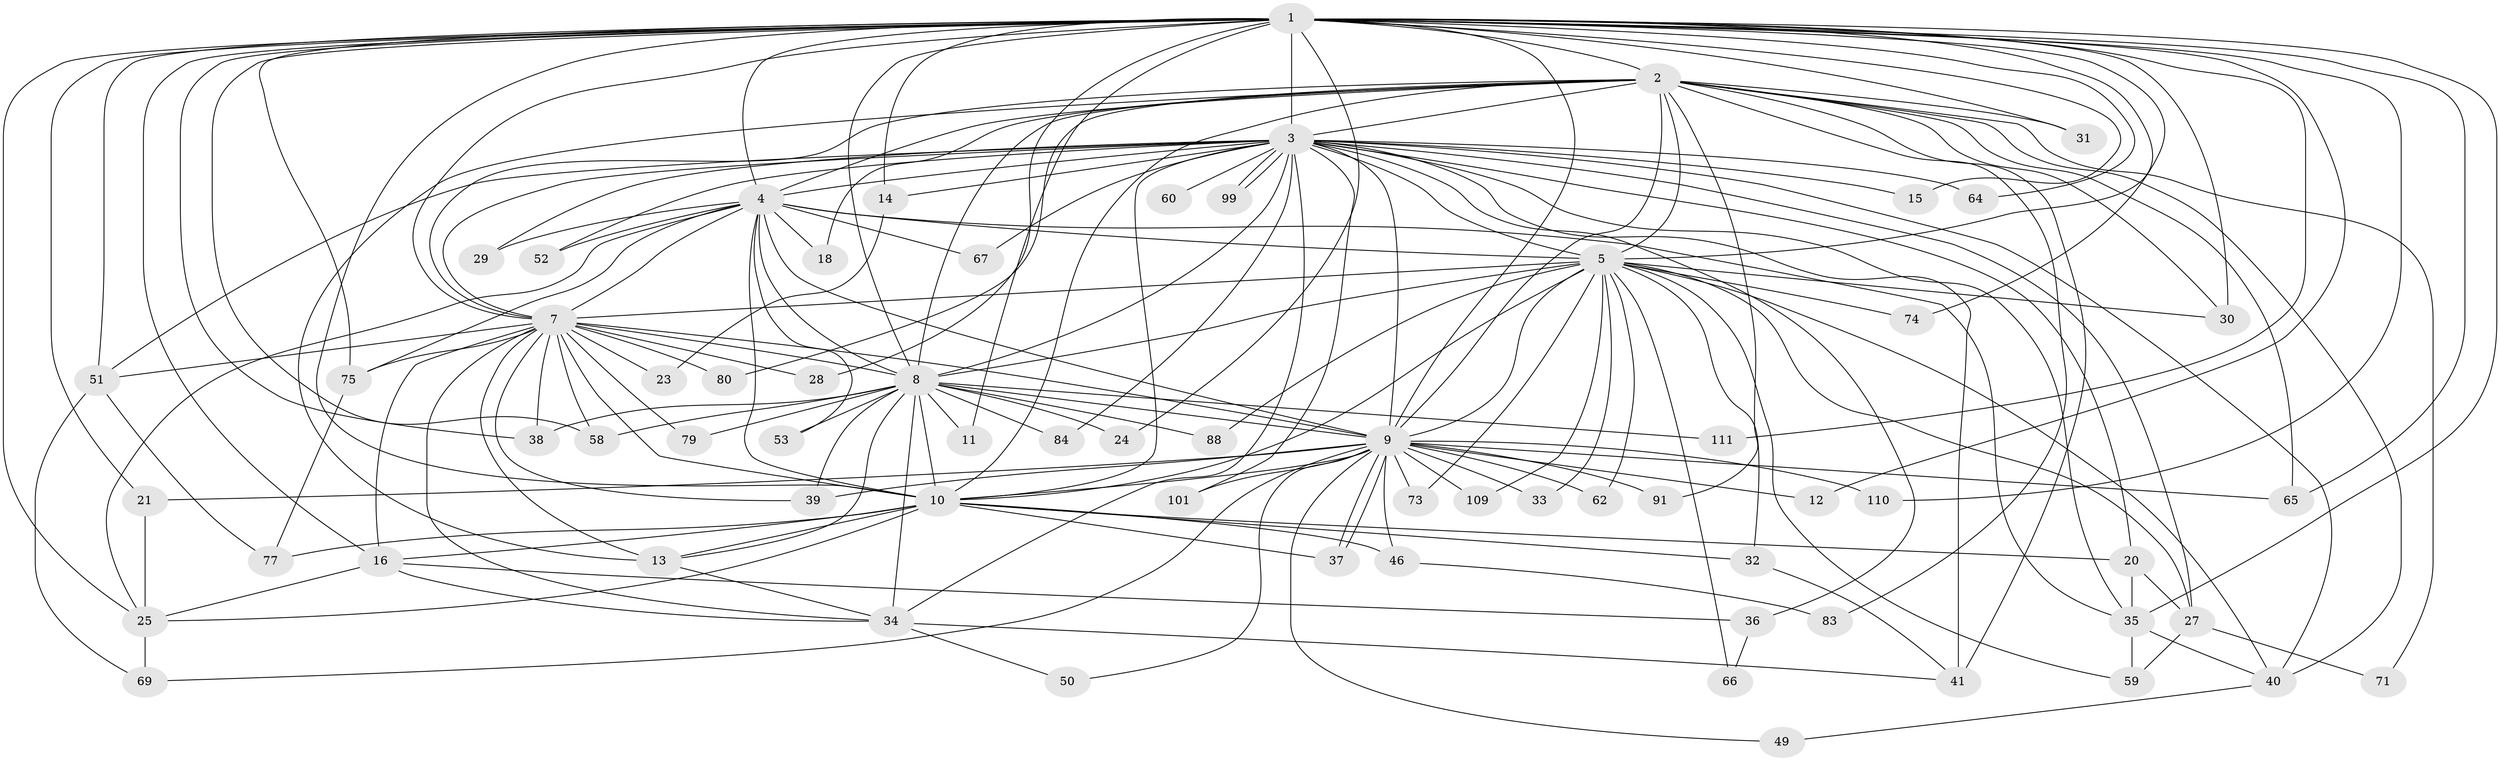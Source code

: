 // original degree distribution, {31: 0.008849557522123894, 21: 0.017699115044247787, 22: 0.02654867256637168, 20: 0.008849557522123894, 26: 0.017699115044247787, 18: 0.008849557522123894, 2: 0.5398230088495575, 4: 0.061946902654867256, 3: 0.23893805309734514, 6: 0.017699115044247787, 5: 0.05309734513274336}
// Generated by graph-tools (version 1.1) at 2025/17/03/04/25 18:17:28]
// undirected, 67 vertices, 178 edges
graph export_dot {
graph [start="1"]
  node [color=gray90,style=filled];
  1;
  2 [super="+17+54+42"];
  3 [super="+6"];
  4 [super="+70"];
  5;
  7 [super="+48"];
  8;
  9 [super="+45"];
  10 [super="+76+19+82"];
  11;
  12;
  13 [super="+22"];
  14;
  15;
  16 [super="+93"];
  18;
  20;
  21;
  23;
  24;
  25 [super="+56+26"];
  27 [super="+68"];
  28;
  29;
  30 [super="+95"];
  31;
  32;
  33;
  34 [super="+44+57+86"];
  35 [super="+87+61"];
  36;
  37 [super="+85"];
  38 [super="+113"];
  39;
  40 [super="+96"];
  41 [super="+43"];
  46;
  49;
  50;
  51 [super="+106"];
  52;
  53;
  58 [super="+78"];
  59 [super="+89"];
  60;
  62;
  64;
  65 [super="+97"];
  66;
  67;
  69 [super="+102"];
  71;
  73;
  74;
  75 [super="+107"];
  77;
  79;
  80;
  83;
  84;
  88;
  91;
  99;
  101;
  109;
  110;
  111;
  1 -- 2;
  1 -- 3 [weight=2];
  1 -- 4;
  1 -- 5;
  1 -- 7;
  1 -- 8;
  1 -- 9;
  1 -- 10 [weight=2];
  1 -- 11;
  1 -- 12;
  1 -- 14;
  1 -- 15;
  1 -- 21;
  1 -- 24;
  1 -- 25;
  1 -- 28;
  1 -- 31;
  1 -- 38;
  1 -- 51;
  1 -- 58;
  1 -- 64;
  1 -- 65;
  1 -- 74;
  1 -- 110;
  1 -- 111;
  1 -- 75;
  1 -- 30;
  1 -- 16;
  1 -- 35;
  2 -- 3 [weight=2];
  2 -- 4 [weight=3];
  2 -- 5;
  2 -- 7;
  2 -- 8;
  2 -- 9 [weight=2];
  2 -- 10;
  2 -- 18;
  2 -- 30;
  2 -- 31;
  2 -- 65;
  2 -- 71;
  2 -- 80;
  2 -- 83;
  2 -- 91;
  2 -- 13;
  2 -- 40;
  2 -- 41;
  3 -- 4 [weight=3];
  3 -- 5 [weight=2];
  3 -- 7 [weight=3];
  3 -- 8 [weight=2];
  3 -- 9 [weight=3];
  3 -- 10 [weight=2];
  3 -- 14;
  3 -- 15;
  3 -- 20;
  3 -- 29;
  3 -- 35;
  3 -- 40;
  3 -- 51;
  3 -- 52;
  3 -- 99;
  3 -- 99;
  3 -- 101;
  3 -- 64;
  3 -- 67;
  3 -- 84;
  3 -- 34;
  3 -- 36;
  3 -- 41 [weight=2];
  3 -- 60;
  3 -- 27;
  4 -- 5;
  4 -- 7;
  4 -- 8;
  4 -- 9 [weight=2];
  4 -- 10;
  4 -- 18;
  4 -- 25;
  4 -- 29;
  4 -- 35;
  4 -- 52;
  4 -- 53;
  4 -- 67;
  4 -- 75;
  5 -- 7;
  5 -- 8;
  5 -- 9 [weight=2];
  5 -- 10;
  5 -- 27;
  5 -- 30;
  5 -- 32;
  5 -- 33;
  5 -- 40;
  5 -- 59;
  5 -- 62;
  5 -- 66;
  5 -- 73;
  5 -- 74;
  5 -- 88;
  5 -- 109;
  7 -- 8 [weight=2];
  7 -- 9;
  7 -- 10;
  7 -- 13 [weight=2];
  7 -- 16;
  7 -- 23;
  7 -- 28;
  7 -- 39;
  7 -- 75;
  7 -- 79;
  7 -- 80;
  7 -- 51;
  7 -- 58;
  7 -- 38;
  7 -- 34;
  8 -- 9;
  8 -- 10 [weight=3];
  8 -- 11;
  8 -- 24;
  8 -- 38;
  8 -- 39;
  8 -- 53;
  8 -- 79;
  8 -- 84;
  8 -- 88;
  8 -- 111;
  8 -- 58 [weight=2];
  8 -- 34 [weight=2];
  8 -- 13;
  9 -- 10;
  9 -- 12;
  9 -- 21;
  9 -- 33;
  9 -- 37;
  9 -- 37;
  9 -- 46;
  9 -- 49;
  9 -- 50;
  9 -- 62;
  9 -- 69;
  9 -- 73;
  9 -- 91;
  9 -- 101;
  9 -- 109;
  9 -- 110;
  9 -- 65;
  9 -- 39;
  10 -- 13;
  10 -- 16;
  10 -- 46;
  10 -- 77;
  10 -- 25;
  10 -- 32;
  10 -- 20;
  10 -- 37;
  13 -- 34;
  14 -- 23;
  16 -- 34 [weight=2];
  16 -- 36;
  16 -- 25;
  20 -- 27;
  20 -- 35;
  21 -- 25;
  25 -- 69;
  27 -- 71;
  27 -- 59;
  32 -- 41;
  34 -- 50;
  34 -- 41;
  35 -- 59;
  35 -- 40;
  36 -- 66;
  40 -- 49;
  46 -- 83;
  51 -- 77;
  51 -- 69;
  75 -- 77;
}
